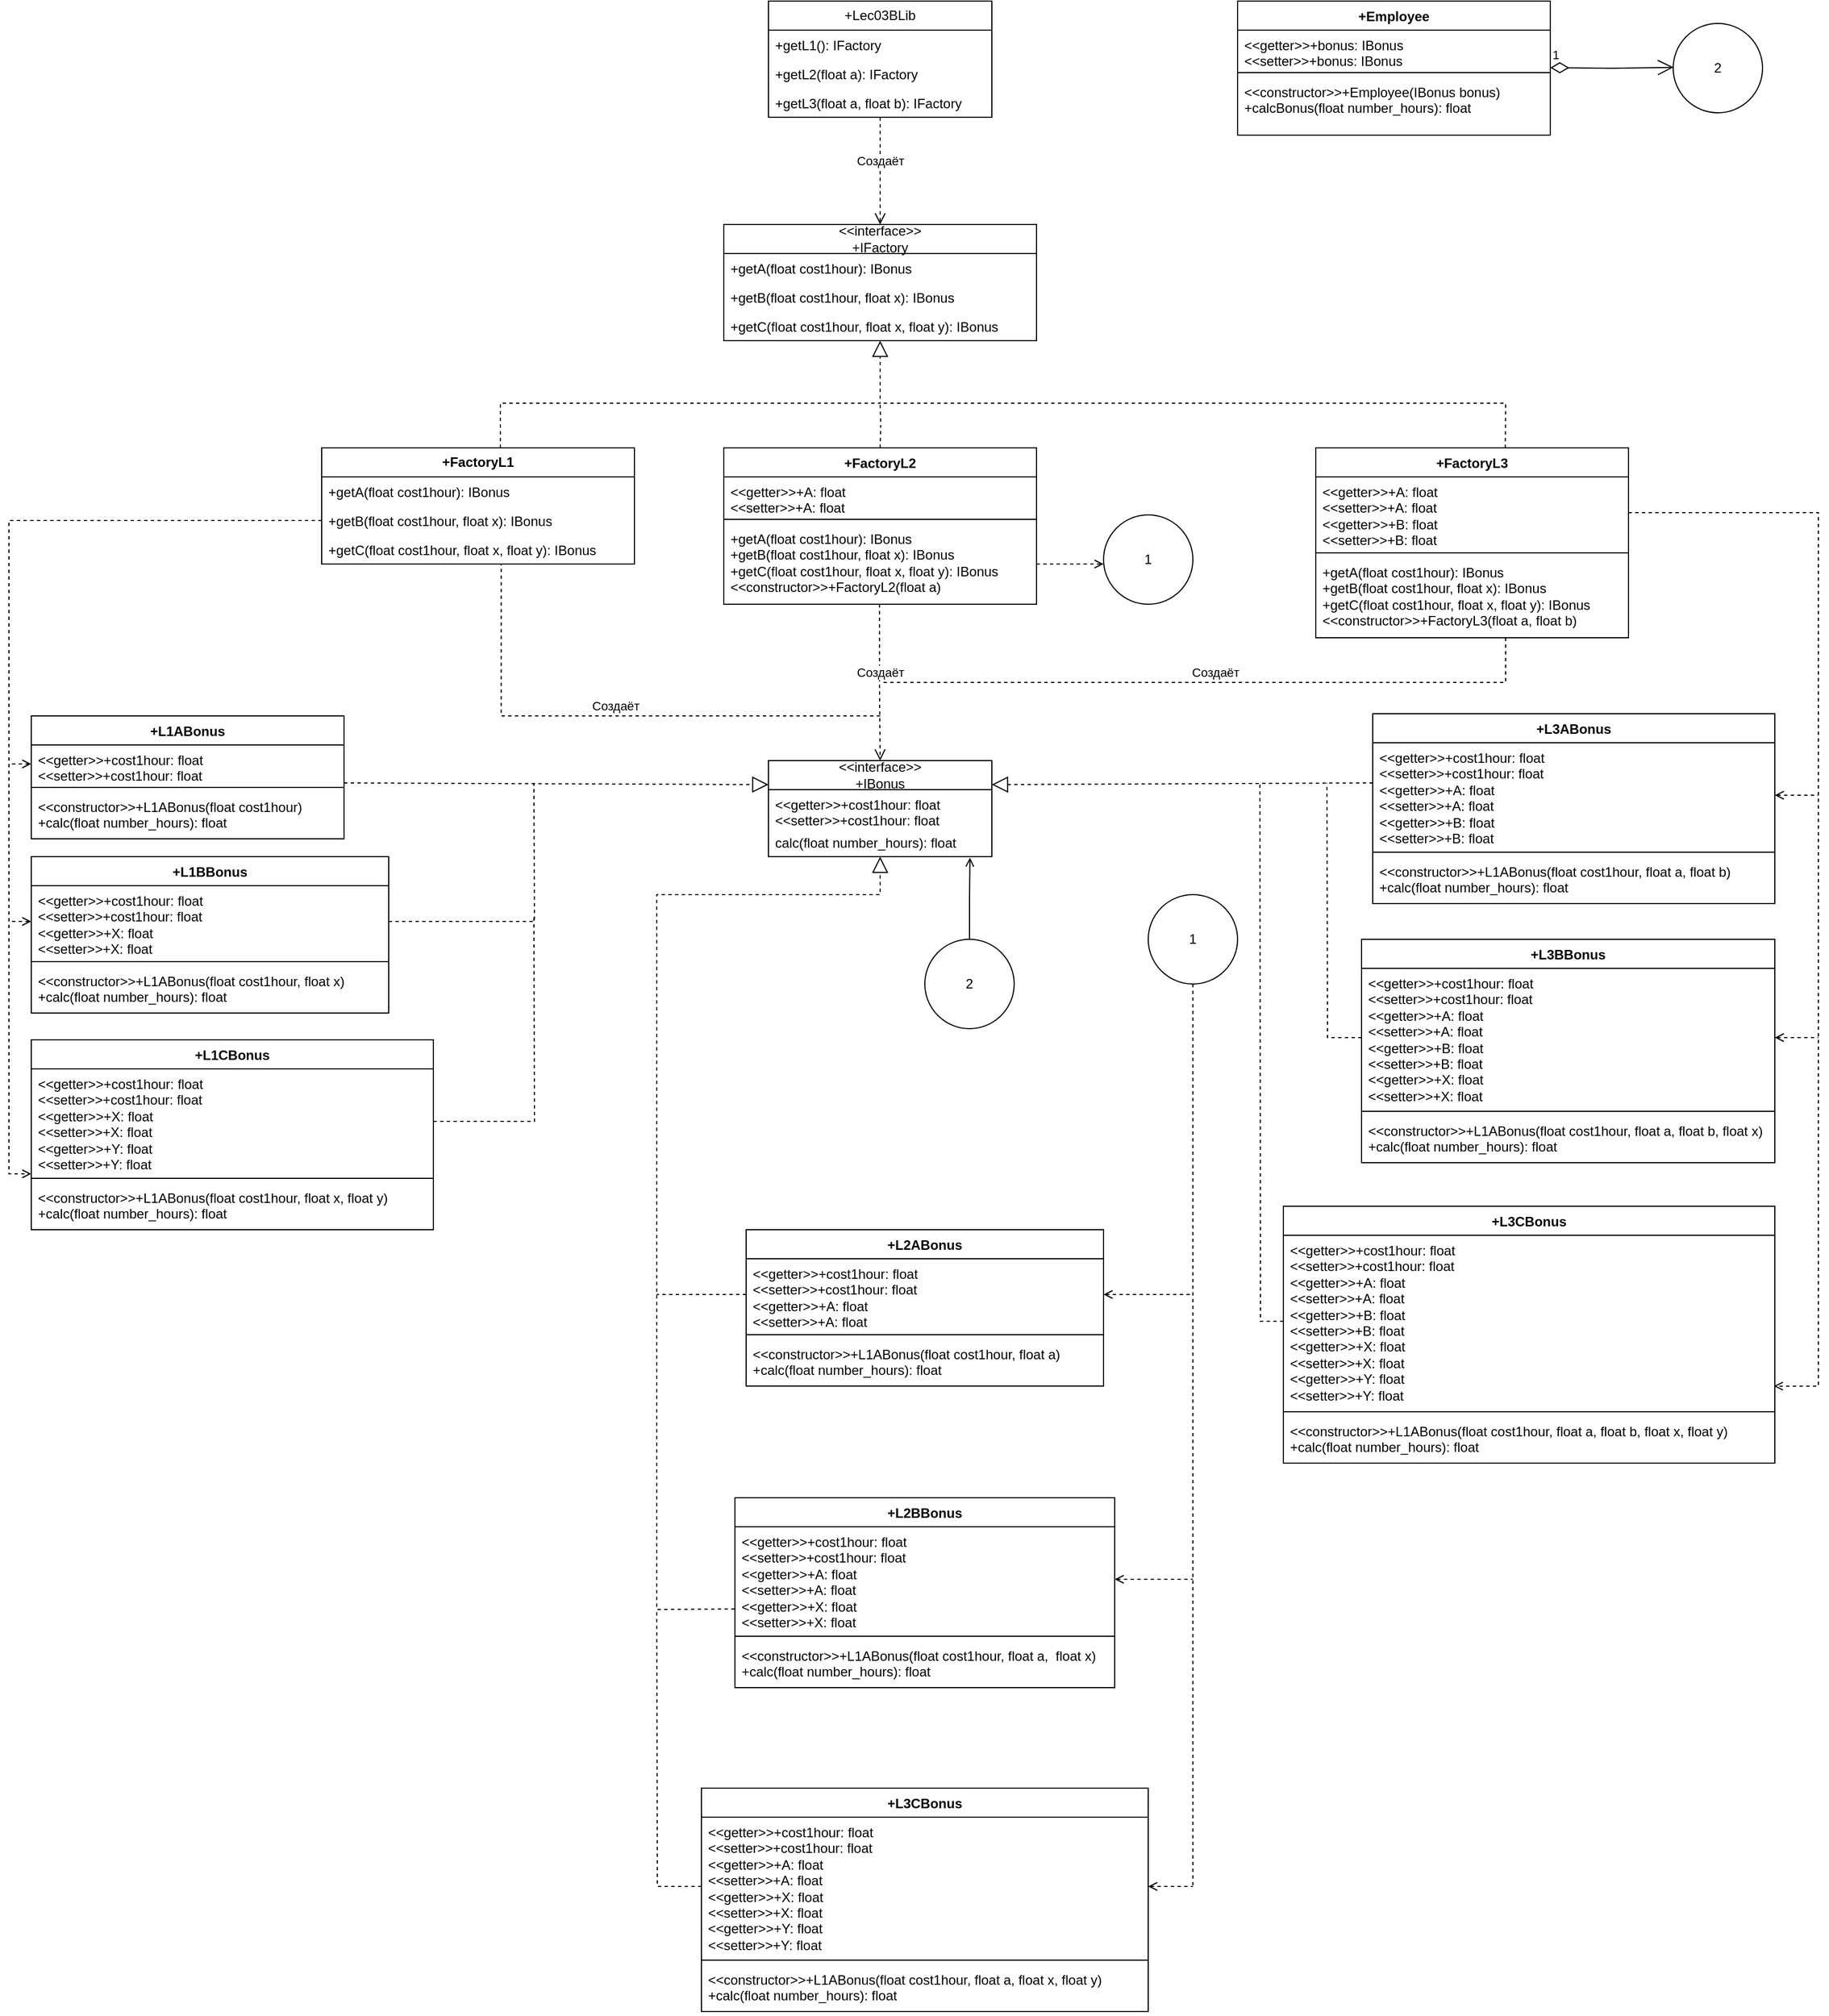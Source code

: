 <mxfile version="21.0.7" type="device"><diagram name="Страница 1" id="3m3sVEJ-bmxUxLqLUvrt"><mxGraphModel dx="2785" dy="1435" grid="1" gridSize="10" guides="1" tooltips="1" connect="1" arrows="1" fold="1" page="1" pageScale="1" pageWidth="827" pageHeight="1169" math="0" shadow="0"><root><mxCell id="0"/><mxCell id="1" parent="0"/><mxCell id="cvoVIoDU5xkWVoxxoXjw-5" value="+Lec03BLib" style="swimlane;fontStyle=0;childLayout=stackLayout;horizontal=1;startSize=26;fillColor=none;horizontalStack=0;resizeParent=1;resizeParentMax=0;resizeLast=0;collapsible=1;marginBottom=0;whiteSpace=wrap;html=1;" parent="1" vertex="1"><mxGeometry x="700" y="120" width="200" height="104" as="geometry"/></mxCell><mxCell id="cvoVIoDU5xkWVoxxoXjw-6" value="+getL1(): IFactory" style="text;strokeColor=none;fillColor=none;align=left;verticalAlign=top;spacingLeft=4;spacingRight=4;overflow=hidden;rotatable=0;points=[[0,0.5],[1,0.5]];portConstraint=eastwest;whiteSpace=wrap;html=1;" parent="cvoVIoDU5xkWVoxxoXjw-5" vertex="1"><mxGeometry y="26" width="200" height="26" as="geometry"/></mxCell><mxCell id="cvoVIoDU5xkWVoxxoXjw-7" value="+getL2(float a): IFactory" style="text;strokeColor=none;fillColor=none;align=left;verticalAlign=top;spacingLeft=4;spacingRight=4;overflow=hidden;rotatable=0;points=[[0,0.5],[1,0.5]];portConstraint=eastwest;whiteSpace=wrap;html=1;" parent="cvoVIoDU5xkWVoxxoXjw-5" vertex="1"><mxGeometry y="52" width="200" height="26" as="geometry"/></mxCell><mxCell id="cvoVIoDU5xkWVoxxoXjw-8" value="+getL3(float a, float b): IFactory" style="text;strokeColor=none;fillColor=none;align=left;verticalAlign=top;spacingLeft=4;spacingRight=4;overflow=hidden;rotatable=0;points=[[0,0.5],[1,0.5]];portConstraint=eastwest;whiteSpace=wrap;html=1;" parent="cvoVIoDU5xkWVoxxoXjw-5" vertex="1"><mxGeometry y="78" width="200" height="26" as="geometry"/></mxCell><mxCell id="cvoVIoDU5xkWVoxxoXjw-44" value="Создаёт" style="html=1;verticalAlign=bottom;endArrow=open;dashed=1;endSize=8;edgeStyle=elbowEdgeStyle;elbow=vertical;curved=0;rounded=0;entryX=0.5;entryY=0;entryDx=0;entryDy=0;" parent="cvoVIoDU5xkWVoxxoXjw-5" target="cvoVIoDU5xkWVoxxoXjw-10" edge="1"><mxGeometry relative="1" as="geometry"><mxPoint x="100" y="104.11" as="sourcePoint"/><mxPoint x="20" y="104.11" as="targetPoint"/></mxGeometry></mxCell><mxCell id="cvoVIoDU5xkWVoxxoXjw-10" value="&lt;div&gt;&amp;lt;&amp;lt;interface&amp;gt;&amp;gt;&lt;/div&gt;&lt;div&gt;+IFactory&lt;br&gt;&lt;/div&gt;" style="swimlane;fontStyle=0;childLayout=stackLayout;horizontal=1;startSize=26;fillColor=none;horizontalStack=0;resizeParent=1;resizeParentMax=0;resizeLast=0;collapsible=1;marginBottom=0;whiteSpace=wrap;html=1;" parent="1" vertex="1"><mxGeometry x="660" y="320" width="280" height="104" as="geometry"/></mxCell><mxCell id="cvoVIoDU5xkWVoxxoXjw-11" value="+getA(float cost1hour): IBonus" style="text;strokeColor=none;fillColor=none;align=left;verticalAlign=top;spacingLeft=4;spacingRight=4;overflow=hidden;rotatable=0;points=[[0,0.5],[1,0.5]];portConstraint=eastwest;whiteSpace=wrap;html=1;" parent="cvoVIoDU5xkWVoxxoXjw-10" vertex="1"><mxGeometry y="26" width="280" height="26" as="geometry"/></mxCell><mxCell id="cvoVIoDU5xkWVoxxoXjw-12" value="+getB(float cost1hour, float x): IBonus" style="text;strokeColor=none;fillColor=none;align=left;verticalAlign=top;spacingLeft=4;spacingRight=4;overflow=hidden;rotatable=0;points=[[0,0.5],[1,0.5]];portConstraint=eastwest;whiteSpace=wrap;html=1;" parent="cvoVIoDU5xkWVoxxoXjw-10" vertex="1"><mxGeometry y="52" width="280" height="26" as="geometry"/></mxCell><mxCell id="cvoVIoDU5xkWVoxxoXjw-13" value="+getC(float cost1hour, float x, float y): IBonus" style="text;strokeColor=none;fillColor=none;align=left;verticalAlign=top;spacingLeft=4;spacingRight=4;overflow=hidden;rotatable=0;points=[[0,0.5],[1,0.5]];portConstraint=eastwest;whiteSpace=wrap;html=1;" parent="cvoVIoDU5xkWVoxxoXjw-10" vertex="1"><mxGeometry y="78" width="280" height="26" as="geometry"/></mxCell><mxCell id="cvoVIoDU5xkWVoxxoXjw-18" value="&lt;b&gt;+FactoryL1&lt;/b&gt;" style="swimlane;fontStyle=0;childLayout=stackLayout;horizontal=1;startSize=26;fillColor=none;horizontalStack=0;resizeParent=1;resizeParentMax=0;resizeLast=0;collapsible=1;marginBottom=0;whiteSpace=wrap;html=1;" parent="1" vertex="1"><mxGeometry x="300" y="520" width="280" height="104" as="geometry"/></mxCell><mxCell id="cvoVIoDU5xkWVoxxoXjw-19" value="+getA(float cost1hour): IBonus" style="text;strokeColor=none;fillColor=none;align=left;verticalAlign=top;spacingLeft=4;spacingRight=4;overflow=hidden;rotatable=0;points=[[0,0.5],[1,0.5]];portConstraint=eastwest;whiteSpace=wrap;html=1;" parent="cvoVIoDU5xkWVoxxoXjw-18" vertex="1"><mxGeometry y="26" width="280" height="26" as="geometry"/></mxCell><mxCell id="cvoVIoDU5xkWVoxxoXjw-20" value="+getB(float cost1hour, float x): IBonus" style="text;strokeColor=none;fillColor=none;align=left;verticalAlign=top;spacingLeft=4;spacingRight=4;overflow=hidden;rotatable=0;points=[[0,0.5],[1,0.5]];portConstraint=eastwest;whiteSpace=wrap;html=1;" parent="cvoVIoDU5xkWVoxxoXjw-18" vertex="1"><mxGeometry y="52" width="280" height="26" as="geometry"/></mxCell><mxCell id="cvoVIoDU5xkWVoxxoXjw-21" value="+getC(float cost1hour, float x, float y): IBonus" style="text;strokeColor=none;fillColor=none;align=left;verticalAlign=top;spacingLeft=4;spacingRight=4;overflow=hidden;rotatable=0;points=[[0,0.5],[1,0.5]];portConstraint=eastwest;whiteSpace=wrap;html=1;" parent="cvoVIoDU5xkWVoxxoXjw-18" vertex="1"><mxGeometry y="78" width="280" height="26" as="geometry"/></mxCell><mxCell id="cvoVIoDU5xkWVoxxoXjw-33" style="edgeStyle=orthogonalEdgeStyle;orthogonalLoop=1;jettySize=auto;html=1;dashed=1;strokeColor=default;endArrow=none;endFill=0;" parent="1" edge="1"><mxGeometry relative="1" as="geometry"><mxPoint x="800" y="480" as="targetPoint"/><mxPoint x="800" y="520" as="sourcePoint"/></mxGeometry></mxCell><mxCell id="cvoVIoDU5xkWVoxxoXjw-31" value="" style="endArrow=none;dashed=1;endFill=0;endSize=12;html=1;rounded=0;exitX=0.606;exitY=0.001;exitDx=0;exitDy=0;exitPerimeter=0;" parent="1" edge="1" source="cvoVIoDU5xkWVoxxoXjw-40"><mxGeometry width="160" relative="1" as="geometry"><mxPoint x="1140" y="520" as="sourcePoint"/><mxPoint x="800" y="480" as="targetPoint"/><Array as="points"><mxPoint x="1360" y="480"/><mxPoint x="980" y="480"/></Array></mxGeometry></mxCell><mxCell id="cvoVIoDU5xkWVoxxoXjw-32" value="" style="endArrow=block;dashed=1;endFill=0;endSize=12;html=1;rounded=0;" parent="1" target="cvoVIoDU5xkWVoxxoXjw-10" edge="1"><mxGeometry width="160" relative="1" as="geometry"><mxPoint x="460" y="520" as="sourcePoint"/><mxPoint x="780" y="430" as="targetPoint"/><Array as="points"><mxPoint x="460" y="480"/><mxPoint x="800" y="480"/></Array></mxGeometry></mxCell><mxCell id="cvoVIoDU5xkWVoxxoXjw-35" value="+FactoryL2" style="swimlane;fontStyle=1;align=center;verticalAlign=top;childLayout=stackLayout;horizontal=1;startSize=26;horizontalStack=0;resizeParent=1;resizeParentMax=0;resizeLast=0;collapsible=1;marginBottom=0;whiteSpace=wrap;html=1;" parent="1" vertex="1"><mxGeometry x="660" y="520" width="280" height="140" as="geometry"/></mxCell><mxCell id="cvoVIoDU5xkWVoxxoXjw-36" value="&lt;div&gt;&amp;lt;&amp;lt;getter&amp;gt;&amp;gt;+A: float&lt;/div&gt;&lt;div&gt;&amp;lt;&amp;lt;setter&amp;gt;&amp;gt;+A: float&lt;/div&gt;" style="text;strokeColor=none;fillColor=none;align=left;verticalAlign=top;spacingLeft=4;spacingRight=4;overflow=hidden;rotatable=0;points=[[0,0.5],[1,0.5]];portConstraint=eastwest;whiteSpace=wrap;html=1;" parent="cvoVIoDU5xkWVoxxoXjw-35" vertex="1"><mxGeometry y="26" width="280" height="34" as="geometry"/></mxCell><mxCell id="cvoVIoDU5xkWVoxxoXjw-37" value="" style="line;strokeWidth=1;fillColor=none;align=left;verticalAlign=middle;spacingTop=-1;spacingLeft=3;spacingRight=3;rotatable=0;labelPosition=right;points=[];portConstraint=eastwest;strokeColor=inherit;" parent="cvoVIoDU5xkWVoxxoXjw-35" vertex="1"><mxGeometry y="60" width="280" height="8" as="geometry"/></mxCell><mxCell id="cvoVIoDU5xkWVoxxoXjw-38" value="&lt;div&gt;+getA(float cost1hour): IBonus&lt;/div&gt;&lt;div&gt;+getB(float cost1hour, float x): IBonus&lt;/div&gt;&lt;div&gt;+getC(float cost1hour, float x, float y): IBonus&lt;/div&gt;&lt;div&gt;&amp;lt;&amp;lt;constructor&amp;gt;&amp;gt;+FactoryL2(float a)&lt;br&gt;&lt;/div&gt;" style="text;strokeColor=none;fillColor=none;align=left;verticalAlign=top;spacingLeft=4;spacingRight=4;overflow=hidden;rotatable=0;points=[[0,0.5],[1,0.5]];portConstraint=eastwest;whiteSpace=wrap;html=1;" parent="cvoVIoDU5xkWVoxxoXjw-35" vertex="1"><mxGeometry y="68" width="280" height="72" as="geometry"/></mxCell><mxCell id="cvoVIoDU5xkWVoxxoXjw-40" value="+FactoryL3" style="swimlane;fontStyle=1;align=center;verticalAlign=top;childLayout=stackLayout;horizontal=1;startSize=26;horizontalStack=0;resizeParent=1;resizeParentMax=0;resizeLast=0;collapsible=1;marginBottom=0;whiteSpace=wrap;html=1;" parent="1" vertex="1"><mxGeometry x="1190" y="520" width="280" height="170" as="geometry"/></mxCell><mxCell id="cvoVIoDU5xkWVoxxoXjw-41" value="&lt;div&gt;&amp;lt;&amp;lt;getter&amp;gt;&amp;gt;+A: float&lt;/div&gt;&lt;div&gt;&amp;lt;&amp;lt;setter&amp;gt;&amp;gt;+A: float&lt;/div&gt;&lt;div&gt;&amp;lt;&amp;lt;getter&amp;gt;&amp;gt;+B: float&lt;/div&gt;&lt;div&gt;&amp;lt;&amp;lt;setter&amp;gt;&amp;gt;+B: float&lt;br&gt;&lt;/div&gt;" style="text;strokeColor=none;fillColor=none;align=left;verticalAlign=top;spacingLeft=4;spacingRight=4;overflow=hidden;rotatable=0;points=[[0,0.5],[1,0.5]];portConstraint=eastwest;whiteSpace=wrap;html=1;" parent="cvoVIoDU5xkWVoxxoXjw-40" vertex="1"><mxGeometry y="26" width="280" height="64" as="geometry"/></mxCell><mxCell id="cvoVIoDU5xkWVoxxoXjw-42" value="" style="line;strokeWidth=1;fillColor=none;align=left;verticalAlign=middle;spacingTop=-1;spacingLeft=3;spacingRight=3;rotatable=0;labelPosition=right;points=[];portConstraint=eastwest;strokeColor=inherit;" parent="cvoVIoDU5xkWVoxxoXjw-40" vertex="1"><mxGeometry y="90" width="280" height="8" as="geometry"/></mxCell><mxCell id="cvoVIoDU5xkWVoxxoXjw-43" value="&lt;div&gt;+getA(float cost1hour): IBonus&lt;/div&gt;&lt;div&gt;+getB(float cost1hour, float x): IBonus&lt;/div&gt;&lt;div&gt;+getC(float cost1hour, float x, float y): IBonus&lt;/div&gt;&lt;div&gt;&amp;lt;&amp;lt;constructor&amp;gt;&amp;gt;+FactoryL3(float a, float b)&lt;/div&gt;&lt;div&gt;&lt;br&gt;&lt;/div&gt;" style="text;strokeColor=none;fillColor=none;align=left;verticalAlign=top;spacingLeft=4;spacingRight=4;overflow=hidden;rotatable=0;points=[[0,0.5],[1,0.5]];portConstraint=eastwest;whiteSpace=wrap;html=1;" parent="cvoVIoDU5xkWVoxxoXjw-40" vertex="1"><mxGeometry y="98" width="280" height="72" as="geometry"/></mxCell><mxCell id="cvoVIoDU5xkWVoxxoXjw-45" value="&lt;div&gt;&amp;lt;&amp;lt;interface&amp;gt;&amp;gt;&lt;/div&gt;&lt;div&gt;+IBonus&lt;br&gt;&lt;/div&gt;" style="swimlane;fontStyle=0;childLayout=stackLayout;horizontal=1;startSize=26;fillColor=none;horizontalStack=0;resizeParent=1;resizeParentMax=0;resizeLast=0;collapsible=1;marginBottom=0;whiteSpace=wrap;html=1;" parent="1" vertex="1"><mxGeometry x="700" y="800" width="200" height="86" as="geometry"/></mxCell><mxCell id="cvoVIoDU5xkWVoxxoXjw-46" value="&lt;div&gt;&amp;lt;&amp;lt;getter&amp;gt;&amp;gt;+cost1hour: float&lt;/div&gt;&lt;div&gt;&amp;lt;&amp;lt;setter&amp;gt;&amp;gt;+cost1hour: float&lt;br&gt;&lt;/div&gt;" style="text;strokeColor=none;fillColor=none;align=left;verticalAlign=top;spacingLeft=4;spacingRight=4;overflow=hidden;rotatable=0;points=[[0,0.5],[1,0.5]];portConstraint=eastwest;whiteSpace=wrap;html=1;" parent="cvoVIoDU5xkWVoxxoXjw-45" vertex="1"><mxGeometry y="26" width="200" height="34" as="geometry"/></mxCell><mxCell id="cvoVIoDU5xkWVoxxoXjw-47" value="calc(float number_hours): float" style="text;strokeColor=none;fillColor=none;align=left;verticalAlign=top;spacingLeft=4;spacingRight=4;overflow=hidden;rotatable=0;points=[[0,0.5],[1,0.5]];portConstraint=eastwest;whiteSpace=wrap;html=1;" parent="cvoVIoDU5xkWVoxxoXjw-45" vertex="1"><mxGeometry y="60" width="200" height="26" as="geometry"/></mxCell><mxCell id="cvoVIoDU5xkWVoxxoXjw-49" value="Создаёт" style="html=1;verticalAlign=bottom;endArrow=open;dashed=1;endSize=8;edgeStyle=elbowEdgeStyle;elbow=vertical;curved=0;rounded=0;entryX=0.5;entryY=0;entryDx=0;entryDy=0;" parent="1" target="cvoVIoDU5xkWVoxxoXjw-45" edge="1"><mxGeometry relative="1" as="geometry"><mxPoint x="799.41" y="660" as="sourcePoint"/><mxPoint x="799.41" y="755.89" as="targetPoint"/></mxGeometry></mxCell><mxCell id="cvoVIoDU5xkWVoxxoXjw-51" value="Создаёт" style="html=1;verticalAlign=bottom;endArrow=none;dashed=1;edgeStyle=elbowEdgeStyle;elbow=vertical;curved=0;rounded=0;endFill=0;" parent="1" edge="1"><mxGeometry relative="1" as="geometry"><mxPoint x="1360" y="690" as="sourcePoint"/><mxPoint x="800" y="730" as="targetPoint"/><Array as="points"><mxPoint x="1090" y="730"/></Array></mxGeometry></mxCell><mxCell id="cvoVIoDU5xkWVoxxoXjw-53" value="Создаёт" style="html=1;verticalAlign=bottom;endArrow=none;dashed=1;edgeStyle=elbowEdgeStyle;elbow=vertical;curved=0;rounded=0;endFill=0;entryX=0.574;entryY=1.006;entryDx=0;entryDy=0;entryPerimeter=0;" parent="1" target="cvoVIoDU5xkWVoxxoXjw-21" edge="1"><mxGeometry relative="1" as="geometry"><mxPoint x="800" y="760" as="sourcePoint"/><mxPoint x="460" y="690" as="targetPoint"/><Array as="points"><mxPoint x="630" y="760"/></Array></mxGeometry></mxCell><mxCell id="cvoVIoDU5xkWVoxxoXjw-54" value="+L1ABonus" style="swimlane;fontStyle=1;align=center;verticalAlign=top;childLayout=stackLayout;horizontal=1;startSize=26;horizontalStack=0;resizeParent=1;resizeParentMax=0;resizeLast=0;collapsible=1;marginBottom=0;whiteSpace=wrap;html=1;" parent="1" vertex="1"><mxGeometry x="40" y="760" width="280" height="110" as="geometry"/></mxCell><mxCell id="C6ZDZhcmMzE1-QC1c9Pm-14" style="edgeStyle=orthogonalEdgeStyle;rounded=0;orthogonalLoop=1;jettySize=auto;html=1;endArrow=none;endFill=0;dashed=1;startArrow=open;startFill=0;" edge="1" parent="cvoVIoDU5xkWVoxxoXjw-54" source="cvoVIoDU5xkWVoxxoXjw-55"><mxGeometry relative="1" as="geometry"><mxPoint x="-20" y="43" as="targetPoint"/></mxGeometry></mxCell><mxCell id="cvoVIoDU5xkWVoxxoXjw-55" value="&lt;div&gt;&amp;lt;&amp;lt;getter&amp;gt;&amp;gt;+cost1hour: float&lt;/div&gt;&amp;lt;&amp;lt;setter&amp;gt;&amp;gt;+cost1hour: float" style="text;strokeColor=none;fillColor=none;align=left;verticalAlign=top;spacingLeft=4;spacingRight=4;overflow=hidden;rotatable=0;points=[[0,0.5],[1,0.5]];portConstraint=eastwest;whiteSpace=wrap;html=1;" parent="cvoVIoDU5xkWVoxxoXjw-54" vertex="1"><mxGeometry y="26" width="280" height="34" as="geometry"/></mxCell><mxCell id="cvoVIoDU5xkWVoxxoXjw-56" value="" style="line;strokeWidth=1;fillColor=none;align=left;verticalAlign=middle;spacingTop=-1;spacingLeft=3;spacingRight=3;rotatable=0;labelPosition=right;points=[];portConstraint=eastwest;strokeColor=inherit;" parent="cvoVIoDU5xkWVoxxoXjw-54" vertex="1"><mxGeometry y="60" width="280" height="8" as="geometry"/></mxCell><mxCell id="cvoVIoDU5xkWVoxxoXjw-57" value="&lt;div&gt;&amp;lt;&amp;lt;constructor&amp;gt;&amp;gt;+L1ABonus(float cost1hour)&lt;br&gt;&lt;/div&gt;&lt;div&gt;+calc(float number_hours): float&lt;/div&gt;" style="text;strokeColor=none;fillColor=none;align=left;verticalAlign=top;spacingLeft=4;spacingRight=4;overflow=hidden;rotatable=0;points=[[0,0.5],[1,0.5]];portConstraint=eastwest;whiteSpace=wrap;html=1;" parent="cvoVIoDU5xkWVoxxoXjw-54" vertex="1"><mxGeometry y="68" width="280" height="42" as="geometry"/></mxCell><mxCell id="cvoVIoDU5xkWVoxxoXjw-58" value="+L1BBonus" style="swimlane;fontStyle=1;align=center;verticalAlign=top;childLayout=stackLayout;horizontal=1;startSize=26;horizontalStack=0;resizeParent=1;resizeParentMax=0;resizeLast=0;collapsible=1;marginBottom=0;whiteSpace=wrap;html=1;" parent="1" vertex="1"><mxGeometry x="40" y="886" width="320" height="140" as="geometry"/></mxCell><mxCell id="C6ZDZhcmMzE1-QC1c9Pm-13" style="edgeStyle=orthogonalEdgeStyle;rounded=0;orthogonalLoop=1;jettySize=auto;html=1;dashed=1;endArrow=none;endFill=0;startArrow=open;startFill=0;" edge="1" parent="cvoVIoDU5xkWVoxxoXjw-58" source="cvoVIoDU5xkWVoxxoXjw-59"><mxGeometry relative="1" as="geometry"><mxPoint x="-20" y="58" as="targetPoint"/></mxGeometry></mxCell><mxCell id="C6ZDZhcmMzE1-QC1c9Pm-16" style="edgeStyle=orthogonalEdgeStyle;rounded=0;orthogonalLoop=1;jettySize=auto;html=1;endArrow=none;endFill=0;dashed=1;" edge="1" parent="cvoVIoDU5xkWVoxxoXjw-58" source="cvoVIoDU5xkWVoxxoXjw-59"><mxGeometry relative="1" as="geometry"><mxPoint x="450" y="-66" as="targetPoint"/></mxGeometry></mxCell><mxCell id="cvoVIoDU5xkWVoxxoXjw-59" value="&lt;div&gt;&amp;lt;&amp;lt;getter&amp;gt;&amp;gt;+cost1hour: float&lt;/div&gt;&lt;div&gt;&amp;lt;&amp;lt;setter&amp;gt;&amp;gt;+cost1hour: float&lt;/div&gt;&lt;div&gt;&amp;lt;&amp;lt;getter&amp;gt;&amp;gt;+X: float&lt;/div&gt;&lt;div&gt;&amp;lt;&amp;lt;setter&amp;gt;&amp;gt;+X: float&lt;br&gt;&lt;/div&gt;" style="text;strokeColor=none;fillColor=none;align=left;verticalAlign=top;spacingLeft=4;spacingRight=4;overflow=hidden;rotatable=0;points=[[0,0.5],[1,0.5]];portConstraint=eastwest;whiteSpace=wrap;html=1;" parent="cvoVIoDU5xkWVoxxoXjw-58" vertex="1"><mxGeometry y="26" width="320" height="64" as="geometry"/></mxCell><mxCell id="cvoVIoDU5xkWVoxxoXjw-60" value="" style="line;strokeWidth=1;fillColor=none;align=left;verticalAlign=middle;spacingTop=-1;spacingLeft=3;spacingRight=3;rotatable=0;labelPosition=right;points=[];portConstraint=eastwest;strokeColor=inherit;" parent="cvoVIoDU5xkWVoxxoXjw-58" vertex="1"><mxGeometry y="90" width="320" height="8" as="geometry"/></mxCell><mxCell id="cvoVIoDU5xkWVoxxoXjw-61" value="&lt;div&gt;&amp;lt;&amp;lt;constructor&amp;gt;&amp;gt;+L1ABonus(float cost1hour, float x)&lt;br&gt;&lt;/div&gt;&lt;div&gt;+calc(float number_hours): float&lt;/div&gt;" style="text;strokeColor=none;fillColor=none;align=left;verticalAlign=top;spacingLeft=4;spacingRight=4;overflow=hidden;rotatable=0;points=[[0,0.5],[1,0.5]];portConstraint=eastwest;whiteSpace=wrap;html=1;" parent="cvoVIoDU5xkWVoxxoXjw-58" vertex="1"><mxGeometry y="98" width="320" height="42" as="geometry"/></mxCell><mxCell id="cvoVIoDU5xkWVoxxoXjw-62" value="+L1CBonus" style="swimlane;fontStyle=1;align=center;verticalAlign=top;childLayout=stackLayout;horizontal=1;startSize=26;horizontalStack=0;resizeParent=1;resizeParentMax=0;resizeLast=0;collapsible=1;marginBottom=0;whiteSpace=wrap;html=1;" parent="1" vertex="1"><mxGeometry x="40" y="1050" width="360" height="170" as="geometry"/></mxCell><mxCell id="C6ZDZhcmMzE1-QC1c9Pm-17" style="edgeStyle=orthogonalEdgeStyle;rounded=0;orthogonalLoop=1;jettySize=auto;html=1;dashed=1;endArrow=none;endFill=0;" edge="1" parent="cvoVIoDU5xkWVoxxoXjw-62" source="cvoVIoDU5xkWVoxxoXjw-63"><mxGeometry relative="1" as="geometry"><mxPoint x="450" y="-110" as="targetPoint"/></mxGeometry></mxCell><mxCell id="cvoVIoDU5xkWVoxxoXjw-63" value="&lt;div&gt;&amp;lt;&amp;lt;getter&amp;gt;&amp;gt;+cost1hour: float&lt;/div&gt;&lt;div&gt;&amp;lt;&amp;lt;setter&amp;gt;&amp;gt;+cost1hour: float&lt;/div&gt;&lt;div&gt;&amp;lt;&amp;lt;getter&amp;gt;&amp;gt;+X: float&lt;/div&gt;&lt;div&gt;&amp;lt;&amp;lt;setter&amp;gt;&amp;gt;+X: float&lt;/div&gt;&lt;div&gt;&amp;lt;&amp;lt;getter&amp;gt;&amp;gt;+Y: float&lt;/div&gt;&lt;div&gt;&amp;lt;&amp;lt;setter&amp;gt;&amp;gt;+Y: float&lt;br&gt;&lt;/div&gt;" style="text;strokeColor=none;fillColor=none;align=left;verticalAlign=top;spacingLeft=4;spacingRight=4;overflow=hidden;rotatable=0;points=[[0,0.5],[1,0.5]];portConstraint=eastwest;whiteSpace=wrap;html=1;" parent="cvoVIoDU5xkWVoxxoXjw-62" vertex="1"><mxGeometry y="26" width="360" height="94" as="geometry"/></mxCell><mxCell id="cvoVIoDU5xkWVoxxoXjw-64" value="" style="line;strokeWidth=1;fillColor=none;align=left;verticalAlign=middle;spacingTop=-1;spacingLeft=3;spacingRight=3;rotatable=0;labelPosition=right;points=[];portConstraint=eastwest;strokeColor=inherit;" parent="cvoVIoDU5xkWVoxxoXjw-62" vertex="1"><mxGeometry y="120" width="360" height="8" as="geometry"/></mxCell><mxCell id="cvoVIoDU5xkWVoxxoXjw-65" value="&lt;div&gt;&amp;lt;&amp;lt;constructor&amp;gt;&amp;gt;+L1ABonus(float cost1hour, float x, float y)&lt;br&gt;&lt;/div&gt;&lt;div&gt;+calc(float number_hours): float&lt;/div&gt;" style="text;strokeColor=none;fillColor=none;align=left;verticalAlign=top;spacingLeft=4;spacingRight=4;overflow=hidden;rotatable=0;points=[[0,0.5],[1,0.5]];portConstraint=eastwest;whiteSpace=wrap;html=1;" parent="cvoVIoDU5xkWVoxxoXjw-62" vertex="1"><mxGeometry y="128" width="360" height="42" as="geometry"/></mxCell><mxCell id="cvoVIoDU5xkWVoxxoXjw-66" value="+L2ABonus" style="swimlane;fontStyle=1;align=center;verticalAlign=top;childLayout=stackLayout;horizontal=1;startSize=26;horizontalStack=0;resizeParent=1;resizeParentMax=0;resizeLast=0;collapsible=1;marginBottom=0;whiteSpace=wrap;html=1;" parent="1" vertex="1"><mxGeometry x="680" y="1220" width="320" height="140" as="geometry"/></mxCell><mxCell id="C6ZDZhcmMzE1-QC1c9Pm-26" style="edgeStyle=orthogonalEdgeStyle;rounded=0;orthogonalLoop=1;jettySize=auto;html=1;dashed=1;endArrow=none;endFill=0;" edge="1" parent="cvoVIoDU5xkWVoxxoXjw-66" source="cvoVIoDU5xkWVoxxoXjw-67"><mxGeometry relative="1" as="geometry"><mxPoint x="-80" y="58" as="targetPoint"/></mxGeometry></mxCell><mxCell id="C6ZDZhcmMzE1-QC1c9Pm-31" style="edgeStyle=orthogonalEdgeStyle;rounded=0;orthogonalLoop=1;jettySize=auto;html=1;endArrow=none;endFill=0;startArrow=open;startFill=0;dashed=1;" edge="1" parent="cvoVIoDU5xkWVoxxoXjw-66" source="cvoVIoDU5xkWVoxxoXjw-67"><mxGeometry relative="1" as="geometry"><mxPoint x="400" y="58" as="targetPoint"/></mxGeometry></mxCell><mxCell id="cvoVIoDU5xkWVoxxoXjw-67" value="&lt;div&gt;&amp;lt;&amp;lt;getter&amp;gt;&amp;gt;+cost1hour: float&lt;/div&gt;&lt;div&gt;&amp;lt;&amp;lt;setter&amp;gt;&amp;gt;+cost1hour: float&lt;/div&gt;&lt;div&gt;&amp;lt;&amp;lt;getter&amp;gt;&amp;gt;+A: float&lt;/div&gt;&lt;div&gt;&amp;lt;&amp;lt;setter&amp;gt;&amp;gt;+A: float&lt;br&gt;&lt;/div&gt;" style="text;strokeColor=none;fillColor=none;align=left;verticalAlign=top;spacingLeft=4;spacingRight=4;overflow=hidden;rotatable=0;points=[[0,0.5],[1,0.5]];portConstraint=eastwest;whiteSpace=wrap;html=1;" parent="cvoVIoDU5xkWVoxxoXjw-66" vertex="1"><mxGeometry y="26" width="320" height="64" as="geometry"/></mxCell><mxCell id="cvoVIoDU5xkWVoxxoXjw-68" value="" style="line;strokeWidth=1;fillColor=none;align=left;verticalAlign=middle;spacingTop=-1;spacingLeft=3;spacingRight=3;rotatable=0;labelPosition=right;points=[];portConstraint=eastwest;strokeColor=inherit;" parent="cvoVIoDU5xkWVoxxoXjw-66" vertex="1"><mxGeometry y="90" width="320" height="8" as="geometry"/></mxCell><mxCell id="cvoVIoDU5xkWVoxxoXjw-69" value="&lt;div&gt;&amp;lt;&amp;lt;constructor&amp;gt;&amp;gt;+L1ABonus(float cost1hour, float a)&lt;br&gt;&lt;/div&gt;&lt;div&gt;+calc(float number_hours): float&lt;/div&gt;" style="text;strokeColor=none;fillColor=none;align=left;verticalAlign=top;spacingLeft=4;spacingRight=4;overflow=hidden;rotatable=0;points=[[0,0.5],[1,0.5]];portConstraint=eastwest;whiteSpace=wrap;html=1;" parent="cvoVIoDU5xkWVoxxoXjw-66" vertex="1"><mxGeometry y="98" width="320" height="42" as="geometry"/></mxCell><mxCell id="cvoVIoDU5xkWVoxxoXjw-70" value="+L2BBonus" style="swimlane;fontStyle=1;align=center;verticalAlign=top;childLayout=stackLayout;horizontal=1;startSize=26;horizontalStack=0;resizeParent=1;resizeParentMax=0;resizeLast=0;collapsible=1;marginBottom=0;whiteSpace=wrap;html=1;" parent="1" vertex="1"><mxGeometry x="670" y="1460" width="340" height="170" as="geometry"/></mxCell><mxCell id="C6ZDZhcmMzE1-QC1c9Pm-30" style="edgeStyle=orthogonalEdgeStyle;rounded=0;orthogonalLoop=1;jettySize=auto;html=1;endArrow=none;endFill=0;startArrow=open;startFill=0;dashed=1;" edge="1" parent="cvoVIoDU5xkWVoxxoXjw-70" source="cvoVIoDU5xkWVoxxoXjw-71"><mxGeometry relative="1" as="geometry"><mxPoint x="410" y="73.0" as="targetPoint"/></mxGeometry></mxCell><mxCell id="cvoVIoDU5xkWVoxxoXjw-71" value="&lt;div&gt;&amp;lt;&amp;lt;getter&amp;gt;&amp;gt;+cost1hour: float&lt;/div&gt;&lt;div&gt;&amp;lt;&amp;lt;setter&amp;gt;&amp;gt;+cost1hour: float&lt;/div&gt;&lt;div&gt;&amp;lt;&amp;lt;getter&amp;gt;&amp;gt;+A: float&lt;/div&gt;&lt;div&gt;&amp;lt;&amp;lt;setter&amp;gt;&amp;gt;+A: float&lt;br&gt;&lt;/div&gt;&lt;div&gt;&amp;lt;&amp;lt;getter&amp;gt;&amp;gt;+X: float&lt;/div&gt;&lt;div&gt;&amp;lt;&amp;lt;setter&amp;gt;&amp;gt;+X: float&lt;br&gt;&lt;/div&gt;" style="text;strokeColor=none;fillColor=none;align=left;verticalAlign=top;spacingLeft=4;spacingRight=4;overflow=hidden;rotatable=0;points=[[0,0.5],[1,0.5]];portConstraint=eastwest;whiteSpace=wrap;html=1;" parent="cvoVIoDU5xkWVoxxoXjw-70" vertex="1"><mxGeometry y="26" width="340" height="94" as="geometry"/></mxCell><mxCell id="cvoVIoDU5xkWVoxxoXjw-72" value="" style="line;strokeWidth=1;fillColor=none;align=left;verticalAlign=middle;spacingTop=-1;spacingLeft=3;spacingRight=3;rotatable=0;labelPosition=right;points=[];portConstraint=eastwest;strokeColor=inherit;" parent="cvoVIoDU5xkWVoxxoXjw-70" vertex="1"><mxGeometry y="120" width="340" height="8" as="geometry"/></mxCell><mxCell id="cvoVIoDU5xkWVoxxoXjw-73" value="&lt;div&gt;&amp;lt;&amp;lt;constructor&amp;gt;&amp;gt;+L1ABonus(float cost1hour, float a,&amp;nbsp; float x)&lt;br&gt;&lt;/div&gt;&lt;div&gt;+calc(float number_hours): float&lt;/div&gt;" style="text;strokeColor=none;fillColor=none;align=left;verticalAlign=top;spacingLeft=4;spacingRight=4;overflow=hidden;rotatable=0;points=[[0,0.5],[1,0.5]];portConstraint=eastwest;whiteSpace=wrap;html=1;" parent="cvoVIoDU5xkWVoxxoXjw-70" vertex="1"><mxGeometry y="128" width="340" height="42" as="geometry"/></mxCell><mxCell id="cvoVIoDU5xkWVoxxoXjw-74" value="+L3CBonus" style="swimlane;fontStyle=1;align=center;verticalAlign=top;childLayout=stackLayout;horizontal=1;startSize=26;horizontalStack=0;resizeParent=1;resizeParentMax=0;resizeLast=0;collapsible=1;marginBottom=0;whiteSpace=wrap;html=1;" parent="1" vertex="1"><mxGeometry x="640" y="1720" width="400" height="200" as="geometry"/></mxCell><mxCell id="C6ZDZhcmMzE1-QC1c9Pm-27" style="edgeStyle=orthogonalEdgeStyle;rounded=0;orthogonalLoop=1;jettySize=auto;html=1;dashed=1;endArrow=none;endFill=0;" edge="1" parent="cvoVIoDU5xkWVoxxoXjw-74" source="cvoVIoDU5xkWVoxxoXjw-75"><mxGeometry relative="1" as="geometry"><mxPoint x="-40" y="-160" as="targetPoint"/></mxGeometry></mxCell><mxCell id="C6ZDZhcmMzE1-QC1c9Pm-38" style="edgeStyle=orthogonalEdgeStyle;rounded=0;orthogonalLoop=1;jettySize=auto;html=1;dashed=1;endArrow=none;endFill=0;startArrow=open;startFill=0;" edge="1" parent="cvoVIoDU5xkWVoxxoXjw-74" source="cvoVIoDU5xkWVoxxoXjw-75"><mxGeometry relative="1" as="geometry"><mxPoint x="440" y="88" as="targetPoint"/></mxGeometry></mxCell><mxCell id="cvoVIoDU5xkWVoxxoXjw-75" value="&lt;div&gt;&amp;lt;&amp;lt;getter&amp;gt;&amp;gt;+cost1hour: float&lt;/div&gt;&lt;div&gt;&amp;lt;&amp;lt;setter&amp;gt;&amp;gt;+cost1hour: float&lt;/div&gt;&lt;div&gt;&amp;lt;&amp;lt;getter&amp;gt;&amp;gt;+A: float&lt;/div&gt;&lt;div&gt;&amp;lt;&amp;lt;setter&amp;gt;&amp;gt;+A: float&lt;br&gt;&lt;/div&gt;&lt;div&gt;&amp;lt;&amp;lt;getter&amp;gt;&amp;gt;+X: float&lt;/div&gt;&lt;div&gt;&amp;lt;&amp;lt;setter&amp;gt;&amp;gt;+X: float&lt;/div&gt;&lt;div&gt;&amp;lt;&amp;lt;getter&amp;gt;&amp;gt;+Y: float&lt;/div&gt;&lt;div&gt;&amp;lt;&amp;lt;setter&amp;gt;&amp;gt;+Y: float&lt;br&gt;&lt;/div&gt;" style="text;strokeColor=none;fillColor=none;align=left;verticalAlign=top;spacingLeft=4;spacingRight=4;overflow=hidden;rotatable=0;points=[[0,0.5],[1,0.5]];portConstraint=eastwest;whiteSpace=wrap;html=1;" parent="cvoVIoDU5xkWVoxxoXjw-74" vertex="1"><mxGeometry y="26" width="400" height="124" as="geometry"/></mxCell><mxCell id="cvoVIoDU5xkWVoxxoXjw-76" value="" style="line;strokeWidth=1;fillColor=none;align=left;verticalAlign=middle;spacingTop=-1;spacingLeft=3;spacingRight=3;rotatable=0;labelPosition=right;points=[];portConstraint=eastwest;strokeColor=inherit;" parent="cvoVIoDU5xkWVoxxoXjw-74" vertex="1"><mxGeometry y="150" width="400" height="8" as="geometry"/></mxCell><mxCell id="cvoVIoDU5xkWVoxxoXjw-77" value="&lt;div&gt;&amp;lt;&amp;lt;constructor&amp;gt;&amp;gt;+L1ABonus(float cost1hour, float a, float x, float y)&lt;br&gt;&lt;/div&gt;&lt;div&gt;+calc(float number_hours): float&lt;/div&gt;" style="text;strokeColor=none;fillColor=none;align=left;verticalAlign=top;spacingLeft=4;spacingRight=4;overflow=hidden;rotatable=0;points=[[0,0.5],[1,0.5]];portConstraint=eastwest;whiteSpace=wrap;html=1;" parent="cvoVIoDU5xkWVoxxoXjw-74" vertex="1"><mxGeometry y="158" width="400" height="42" as="geometry"/></mxCell><mxCell id="cvoVIoDU5xkWVoxxoXjw-78" value="+L3ABonus" style="swimlane;fontStyle=1;align=center;verticalAlign=top;childLayout=stackLayout;horizontal=1;startSize=26;horizontalStack=0;resizeParent=1;resizeParentMax=0;resizeLast=0;collapsible=1;marginBottom=0;whiteSpace=wrap;html=1;" parent="1" vertex="1"><mxGeometry x="1241" y="758" width="360" height="170" as="geometry"/></mxCell><mxCell id="C6ZDZhcmMzE1-QC1c9Pm-19" style="edgeStyle=orthogonalEdgeStyle;rounded=0;orthogonalLoop=1;jettySize=auto;html=1;dashed=1;endArrow=none;endFill=0;startArrow=open;startFill=0;" edge="1" parent="cvoVIoDU5xkWVoxxoXjw-78" source="cvoVIoDU5xkWVoxxoXjw-79"><mxGeometry relative="1" as="geometry"><mxPoint x="399" y="73.0" as="targetPoint"/></mxGeometry></mxCell><mxCell id="cvoVIoDU5xkWVoxxoXjw-79" value="&lt;div&gt;&amp;lt;&amp;lt;getter&amp;gt;&amp;gt;+cost1hour: float&lt;/div&gt;&lt;div&gt;&amp;lt;&amp;lt;setter&amp;gt;&amp;gt;+cost1hour: float&lt;/div&gt;&lt;div&gt;&amp;lt;&amp;lt;getter&amp;gt;&amp;gt;+A: float&lt;/div&gt;&lt;div&gt;&amp;lt;&amp;lt;setter&amp;gt;&amp;gt;+A: float&lt;/div&gt;&lt;div&gt;&amp;lt;&amp;lt;getter&amp;gt;&amp;gt;+B: float&lt;/div&gt;&lt;div&gt;&amp;lt;&amp;lt;setter&amp;gt;&amp;gt;+B: float&lt;br&gt;&lt;/div&gt;" style="text;strokeColor=none;fillColor=none;align=left;verticalAlign=top;spacingLeft=4;spacingRight=4;overflow=hidden;rotatable=0;points=[[0,0.5],[1,0.5]];portConstraint=eastwest;whiteSpace=wrap;html=1;" parent="cvoVIoDU5xkWVoxxoXjw-78" vertex="1"><mxGeometry y="26" width="360" height="94" as="geometry"/></mxCell><mxCell id="cvoVIoDU5xkWVoxxoXjw-80" value="" style="line;strokeWidth=1;fillColor=none;align=left;verticalAlign=middle;spacingTop=-1;spacingLeft=3;spacingRight=3;rotatable=0;labelPosition=right;points=[];portConstraint=eastwest;strokeColor=inherit;" parent="cvoVIoDU5xkWVoxxoXjw-78" vertex="1"><mxGeometry y="120" width="360" height="8" as="geometry"/></mxCell><mxCell id="cvoVIoDU5xkWVoxxoXjw-81" value="&lt;div&gt;&amp;lt;&amp;lt;constructor&amp;gt;&amp;gt;+L1ABonus(float cost1hour, float a, float b)&lt;br&gt;&lt;/div&gt;&lt;div&gt;+calc(float number_hours): float&lt;/div&gt;" style="text;strokeColor=none;fillColor=none;align=left;verticalAlign=top;spacingLeft=4;spacingRight=4;overflow=hidden;rotatable=0;points=[[0,0.5],[1,0.5]];portConstraint=eastwest;whiteSpace=wrap;html=1;" parent="cvoVIoDU5xkWVoxxoXjw-78" vertex="1"><mxGeometry y="128" width="360" height="42" as="geometry"/></mxCell><mxCell id="cvoVIoDU5xkWVoxxoXjw-82" value="+L3BBonus" style="swimlane;fontStyle=1;align=center;verticalAlign=top;childLayout=stackLayout;horizontal=1;startSize=26;horizontalStack=0;resizeParent=1;resizeParentMax=0;resizeLast=0;collapsible=1;marginBottom=0;whiteSpace=wrap;html=1;" parent="1" vertex="1"><mxGeometry x="1231" y="960" width="370" height="200" as="geometry"/></mxCell><mxCell id="C6ZDZhcmMzE1-QC1c9Pm-20" style="edgeStyle=orthogonalEdgeStyle;rounded=0;orthogonalLoop=1;jettySize=auto;html=1;dashed=1;endArrow=none;endFill=0;startArrow=open;startFill=0;" edge="1" parent="cvoVIoDU5xkWVoxxoXjw-82" source="cvoVIoDU5xkWVoxxoXjw-83"><mxGeometry relative="1" as="geometry"><mxPoint x="409" y="88" as="targetPoint"/></mxGeometry></mxCell><mxCell id="C6ZDZhcmMzE1-QC1c9Pm-22" style="edgeStyle=orthogonalEdgeStyle;rounded=0;orthogonalLoop=1;jettySize=auto;html=1;dashed=1;endArrow=none;endFill=0;" edge="1" parent="cvoVIoDU5xkWVoxxoXjw-82" source="cvoVIoDU5xkWVoxxoXjw-83"><mxGeometry relative="1" as="geometry"><mxPoint x="-31" y="-140" as="targetPoint"/></mxGeometry></mxCell><mxCell id="cvoVIoDU5xkWVoxxoXjw-83" value="&lt;div&gt;&amp;lt;&amp;lt;getter&amp;gt;&amp;gt;+cost1hour: float&lt;/div&gt;&lt;div&gt;&amp;lt;&amp;lt;setter&amp;gt;&amp;gt;+cost1hour: float&lt;/div&gt;&lt;div&gt;&amp;lt;&amp;lt;getter&amp;gt;&amp;gt;+A: float&lt;/div&gt;&lt;div&gt;&amp;lt;&amp;lt;setter&amp;gt;&amp;gt;+A: float&lt;/div&gt;&lt;div&gt;&amp;lt;&amp;lt;getter&amp;gt;&amp;gt;+B: float&lt;/div&gt;&lt;div&gt;&amp;lt;&amp;lt;setter&amp;gt;&amp;gt;+B: float&lt;br&gt;&lt;/div&gt;&lt;div&gt;&amp;lt;&amp;lt;getter&amp;gt;&amp;gt;+X: float&lt;/div&gt;&lt;div&gt;&amp;lt;&amp;lt;setter&amp;gt;&amp;gt;+X: float&lt;br&gt;&lt;/div&gt;" style="text;strokeColor=none;fillColor=none;align=left;verticalAlign=top;spacingLeft=4;spacingRight=4;overflow=hidden;rotatable=0;points=[[0,0.5],[1,0.5]];portConstraint=eastwest;whiteSpace=wrap;html=1;" parent="cvoVIoDU5xkWVoxxoXjw-82" vertex="1"><mxGeometry y="26" width="370" height="124" as="geometry"/></mxCell><mxCell id="cvoVIoDU5xkWVoxxoXjw-84" value="" style="line;strokeWidth=1;fillColor=none;align=left;verticalAlign=middle;spacingTop=-1;spacingLeft=3;spacingRight=3;rotatable=0;labelPosition=right;points=[];portConstraint=eastwest;strokeColor=inherit;" parent="cvoVIoDU5xkWVoxxoXjw-82" vertex="1"><mxGeometry y="150" width="370" height="8" as="geometry"/></mxCell><mxCell id="cvoVIoDU5xkWVoxxoXjw-85" value="&lt;div&gt;&amp;lt;&amp;lt;constructor&amp;gt;&amp;gt;+L1ABonus(float cost1hour, float a, float b, float x)&lt;br&gt;&lt;/div&gt;&lt;div&gt;+calc(float number_hours): float&lt;/div&gt;" style="text;strokeColor=none;fillColor=none;align=left;verticalAlign=top;spacingLeft=4;spacingRight=4;overflow=hidden;rotatable=0;points=[[0,0.5],[1,0.5]];portConstraint=eastwest;whiteSpace=wrap;html=1;" parent="cvoVIoDU5xkWVoxxoXjw-82" vertex="1"><mxGeometry y="158" width="370" height="42" as="geometry"/></mxCell><mxCell id="cvoVIoDU5xkWVoxxoXjw-86" value="+L3CBonus" style="swimlane;fontStyle=1;align=center;verticalAlign=top;childLayout=stackLayout;horizontal=1;startSize=26;horizontalStack=0;resizeParent=1;resizeParentMax=0;resizeLast=0;collapsible=1;marginBottom=0;whiteSpace=wrap;html=1;" parent="1" vertex="1"><mxGeometry x="1161" y="1199" width="440" height="230" as="geometry"/></mxCell><mxCell id="C6ZDZhcmMzE1-QC1c9Pm-24" style="edgeStyle=orthogonalEdgeStyle;rounded=0;orthogonalLoop=1;jettySize=auto;html=1;dashed=1;endArrow=none;endFill=0;" edge="1" parent="cvoVIoDU5xkWVoxxoXjw-86" source="cvoVIoDU5xkWVoxxoXjw-87"><mxGeometry relative="1" as="geometry"><mxPoint x="-21" y="-379" as="targetPoint"/></mxGeometry></mxCell><mxCell id="cvoVIoDU5xkWVoxxoXjw-87" value="&lt;div&gt;&amp;lt;&amp;lt;getter&amp;gt;&amp;gt;+cost1hour: float&lt;/div&gt;&lt;div&gt;&amp;lt;&amp;lt;setter&amp;gt;&amp;gt;+cost1hour: float&lt;/div&gt;&lt;div&gt;&amp;lt;&amp;lt;getter&amp;gt;&amp;gt;+A: float&lt;/div&gt;&lt;div&gt;&amp;lt;&amp;lt;setter&amp;gt;&amp;gt;+A: float&lt;/div&gt;&lt;div&gt;&amp;lt;&amp;lt;getter&amp;gt;&amp;gt;+B: float&lt;/div&gt;&lt;div&gt;&amp;lt;&amp;lt;setter&amp;gt;&amp;gt;+B: float&lt;br&gt;&lt;/div&gt;&lt;div&gt;&amp;lt;&amp;lt;getter&amp;gt;&amp;gt;+X: float&lt;/div&gt;&lt;div&gt;&amp;lt;&amp;lt;setter&amp;gt;&amp;gt;+X: float&lt;/div&gt;&lt;div&gt;&amp;lt;&amp;lt;getter&amp;gt;&amp;gt;+Y: float&lt;/div&gt;&lt;div&gt;&amp;lt;&amp;lt;setter&amp;gt;&amp;gt;+Y: float&lt;br&gt;&lt;/div&gt;" style="text;strokeColor=none;fillColor=none;align=left;verticalAlign=top;spacingLeft=4;spacingRight=4;overflow=hidden;rotatable=0;points=[[0,0.5],[1,0.5]];portConstraint=eastwest;whiteSpace=wrap;html=1;" parent="cvoVIoDU5xkWVoxxoXjw-86" vertex="1"><mxGeometry y="26" width="440" height="154" as="geometry"/></mxCell><mxCell id="cvoVIoDU5xkWVoxxoXjw-88" value="" style="line;strokeWidth=1;fillColor=none;align=left;verticalAlign=middle;spacingTop=-1;spacingLeft=3;spacingRight=3;rotatable=0;labelPosition=right;points=[];portConstraint=eastwest;strokeColor=inherit;" parent="cvoVIoDU5xkWVoxxoXjw-86" vertex="1"><mxGeometry y="180" width="440" height="8" as="geometry"/></mxCell><mxCell id="cvoVIoDU5xkWVoxxoXjw-89" value="&lt;div&gt;&amp;lt;&amp;lt;constructor&amp;gt;&amp;gt;+L1ABonus(float cost1hour, float a, float b, float x, float y)&lt;br&gt;&lt;/div&gt;&lt;div&gt;+calc(float number_hours): float&lt;/div&gt;" style="text;strokeColor=none;fillColor=none;align=left;verticalAlign=top;spacingLeft=4;spacingRight=4;overflow=hidden;rotatable=0;points=[[0,0.5],[1,0.5]];portConstraint=eastwest;whiteSpace=wrap;html=1;" parent="cvoVIoDU5xkWVoxxoXjw-86" vertex="1"><mxGeometry y="188" width="440" height="42" as="geometry"/></mxCell><mxCell id="cvoVIoDU5xkWVoxxoXjw-102" value="+Employee" style="swimlane;fontStyle=1;align=center;verticalAlign=top;childLayout=stackLayout;horizontal=1;startSize=26;horizontalStack=0;resizeParent=1;resizeParentMax=0;resizeLast=0;collapsible=1;marginBottom=0;whiteSpace=wrap;html=1;" parent="1" vertex="1"><mxGeometry x="1120" y="120" width="280" height="120" as="geometry"/></mxCell><mxCell id="cvoVIoDU5xkWVoxxoXjw-103" value="&lt;div&gt;&amp;lt;&amp;lt;getter&amp;gt;&amp;gt;+bonus: IBonus&lt;/div&gt;&lt;div&gt;&amp;lt;&amp;lt;setter&amp;gt;&amp;gt;+bonus: IBonus&lt;br&gt;&lt;/div&gt;" style="text;strokeColor=none;fillColor=none;align=left;verticalAlign=top;spacingLeft=4;spacingRight=4;overflow=hidden;rotatable=0;points=[[0,0.5],[1,0.5]];portConstraint=eastwest;whiteSpace=wrap;html=1;" parent="cvoVIoDU5xkWVoxxoXjw-102" vertex="1"><mxGeometry y="26" width="280" height="34" as="geometry"/></mxCell><mxCell id="cvoVIoDU5xkWVoxxoXjw-104" value="" style="line;strokeWidth=1;fillColor=none;align=left;verticalAlign=middle;spacingTop=-1;spacingLeft=3;spacingRight=3;rotatable=0;labelPosition=right;points=[];portConstraint=eastwest;strokeColor=inherit;" parent="cvoVIoDU5xkWVoxxoXjw-102" vertex="1"><mxGeometry y="60" width="280" height="8" as="geometry"/></mxCell><mxCell id="cvoVIoDU5xkWVoxxoXjw-105" value="&lt;div&gt;&amp;lt;&amp;lt;constructor&amp;gt;&amp;gt;+Employee(IBonus bonus)&lt;br&gt;&lt;/div&gt;&lt;div&gt;+calcBonus(float number_hours): float&lt;/div&gt;" style="text;strokeColor=none;fillColor=none;align=left;verticalAlign=top;spacingLeft=4;spacingRight=4;overflow=hidden;rotatable=0;points=[[0,0.5],[1,0.5]];portConstraint=eastwest;whiteSpace=wrap;html=1;" parent="cvoVIoDU5xkWVoxxoXjw-102" vertex="1"><mxGeometry y="68" width="280" height="52" as="geometry"/></mxCell><mxCell id="C6ZDZhcmMzE1-QC1c9Pm-12" style="edgeStyle=orthogonalEdgeStyle;rounded=0;orthogonalLoop=1;jettySize=auto;html=1;dashed=1;endArrow=open;endFill=0;" edge="1" parent="1" source="cvoVIoDU5xkWVoxxoXjw-20" target="cvoVIoDU5xkWVoxxoXjw-64"><mxGeometry relative="1" as="geometry"><mxPoint x="20" y="1170" as="targetPoint"/><Array as="points"><mxPoint x="20" y="585"/><mxPoint x="20" y="1170"/></Array></mxGeometry></mxCell><mxCell id="C6ZDZhcmMzE1-QC1c9Pm-15" value="" style="endArrow=block;dashed=1;endFill=0;endSize=12;html=1;rounded=0;entryX=0;entryY=0.25;entryDx=0;entryDy=0;" edge="1" parent="1" target="cvoVIoDU5xkWVoxxoXjw-45"><mxGeometry width="160" relative="1" as="geometry"><mxPoint x="320" y="820" as="sourcePoint"/><mxPoint x="480" y="820" as="targetPoint"/></mxGeometry></mxCell><mxCell id="C6ZDZhcmMzE1-QC1c9Pm-18" style="edgeStyle=orthogonalEdgeStyle;rounded=0;orthogonalLoop=1;jettySize=auto;html=1;entryX=0.998;entryY=0.877;entryDx=0;entryDy=0;entryPerimeter=0;dashed=1;endArrow=open;endFill=0;" edge="1" parent="1" source="cvoVIoDU5xkWVoxxoXjw-41" target="cvoVIoDU5xkWVoxxoXjw-87"><mxGeometry relative="1" as="geometry"><mxPoint x="1640" y="1360" as="targetPoint"/><Array as="points"><mxPoint x="1640" y="578"/><mxPoint x="1640" y="1360"/></Array></mxGeometry></mxCell><mxCell id="C6ZDZhcmMzE1-QC1c9Pm-21" value="" style="endArrow=block;dashed=1;endFill=0;endSize=12;html=1;rounded=0;entryX=1;entryY=0.25;entryDx=0;entryDy=0;" edge="1" parent="1" target="cvoVIoDU5xkWVoxxoXjw-45"><mxGeometry width="160" relative="1" as="geometry"><mxPoint x="1241" y="820" as="sourcePoint"/><mxPoint x="1081" y="820" as="targetPoint"/></mxGeometry></mxCell><mxCell id="C6ZDZhcmMzE1-QC1c9Pm-25" value="" style="endArrow=block;dashed=1;endFill=0;endSize=12;html=1;rounded=0;entryX=0.5;entryY=1;entryDx=0;entryDy=0;exitX=-0.001;exitY=0.783;exitDx=0;exitDy=0;exitPerimeter=0;" edge="1" parent="1" source="cvoVIoDU5xkWVoxxoXjw-71" target="cvoVIoDU5xkWVoxxoXjw-45"><mxGeometry width="160" relative="1" as="geometry"><mxPoint x="640" y="1560" as="sourcePoint"/><mxPoint x="800" y="920" as="targetPoint"/><Array as="points"><mxPoint x="600" y="1560"/><mxPoint x="600" y="990"/><mxPoint x="600" y="920"/><mxPoint x="800" y="920"/></Array></mxGeometry></mxCell><mxCell id="C6ZDZhcmMzE1-QC1c9Pm-32" value="1" style="ellipse;whiteSpace=wrap;html=1;aspect=fixed;" vertex="1" parent="1"><mxGeometry x="1000" y="580" width="80" height="80" as="geometry"/></mxCell><mxCell id="C6ZDZhcmMzE1-QC1c9Pm-35" style="edgeStyle=orthogonalEdgeStyle;rounded=0;orthogonalLoop=1;jettySize=auto;html=1;dashed=1;endArrow=open;endFill=0;" edge="1" parent="1" source="cvoVIoDU5xkWVoxxoXjw-38"><mxGeometry relative="1" as="geometry"><mxPoint x="1000" y="624" as="targetPoint"/><Array as="points"><mxPoint x="1000" y="624"/></Array></mxGeometry></mxCell><mxCell id="C6ZDZhcmMzE1-QC1c9Pm-37" style="edgeStyle=orthogonalEdgeStyle;rounded=0;orthogonalLoop=1;jettySize=auto;html=1;endArrow=none;endFill=0;dashed=1;" edge="1" parent="1" source="C6ZDZhcmMzE1-QC1c9Pm-36"><mxGeometry relative="1" as="geometry"><mxPoint x="1080" y="1810" as="targetPoint"/></mxGeometry></mxCell><mxCell id="C6ZDZhcmMzE1-QC1c9Pm-36" value="1" style="ellipse;whiteSpace=wrap;html=1;aspect=fixed;" vertex="1" parent="1"><mxGeometry x="1040" y="920" width="80" height="80" as="geometry"/></mxCell><mxCell id="C6ZDZhcmMzE1-QC1c9Pm-39" value="2" style="ellipse;whiteSpace=wrap;html=1;aspect=fixed;" vertex="1" parent="1"><mxGeometry x="1510" y="140" width="80" height="80" as="geometry"/></mxCell><mxCell id="C6ZDZhcmMzE1-QC1c9Pm-40" value="1" style="endArrow=open;html=1;endSize=12;startArrow=diamondThin;startSize=14;startFill=0;edgeStyle=orthogonalEdgeStyle;align=left;verticalAlign=bottom;rounded=0;entryX=0.004;entryY=0.491;entryDx=0;entryDy=0;entryPerimeter=0;" edge="1" parent="1" target="C6ZDZhcmMzE1-QC1c9Pm-39"><mxGeometry x="-1" y="3" relative="1" as="geometry"><mxPoint x="1400" y="179.6" as="sourcePoint"/><mxPoint x="1530" y="179.6" as="targetPoint"/></mxGeometry></mxCell><mxCell id="C6ZDZhcmMzE1-QC1c9Pm-42" style="edgeStyle=orthogonalEdgeStyle;rounded=0;orthogonalLoop=1;jettySize=auto;html=1;entryX=0.902;entryY=1.032;entryDx=0;entryDy=0;entryPerimeter=0;endArrow=open;endFill=0;" edge="1" parent="1" source="C6ZDZhcmMzE1-QC1c9Pm-41" target="cvoVIoDU5xkWVoxxoXjw-47"><mxGeometry relative="1" as="geometry"><mxPoint x="880" y="900" as="targetPoint"/></mxGeometry></mxCell><mxCell id="C6ZDZhcmMzE1-QC1c9Pm-41" value="2" style="ellipse;whiteSpace=wrap;html=1;aspect=fixed;" vertex="1" parent="1"><mxGeometry x="840" y="960" width="80" height="80" as="geometry"/></mxCell></root></mxGraphModel></diagram></mxfile>
